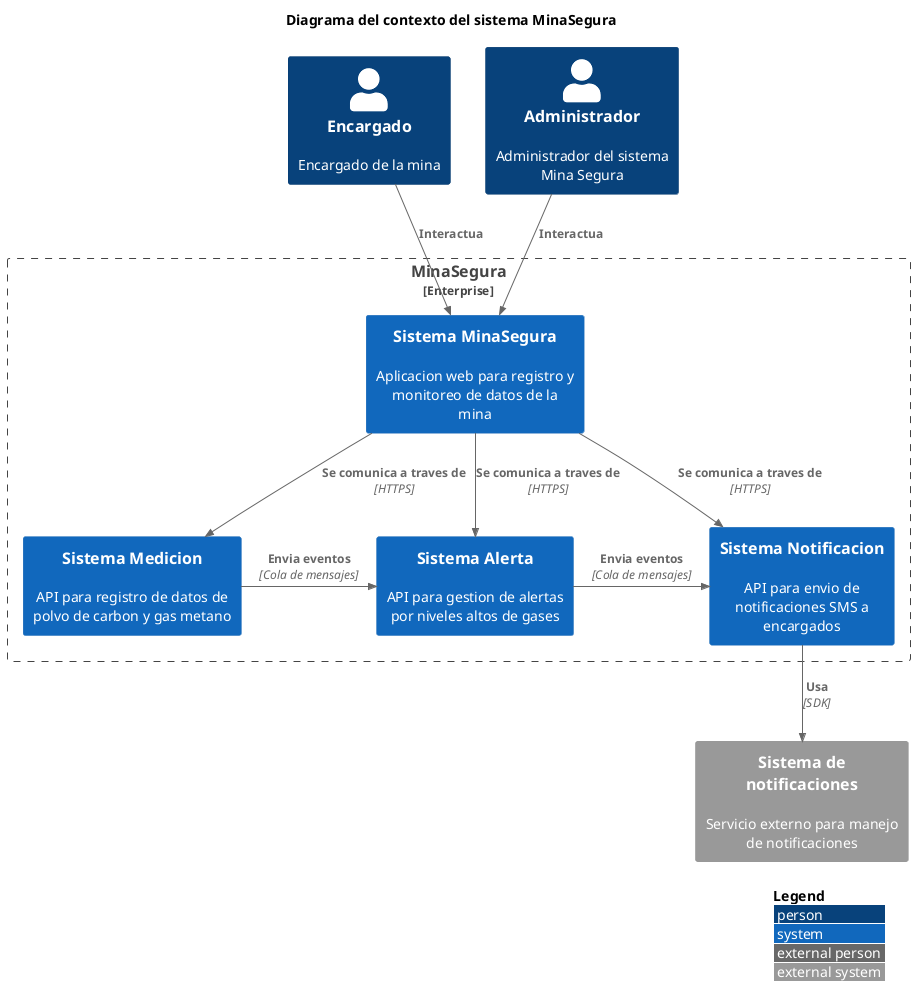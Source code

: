 @startuml minasegura_context
!include <C4/C4_Context>

LAYOUT_WITH_LEGEND()

title Diagrama del contexto del sistema MinaSegura

Person(encargado_mina, "Encargado", "Encargado de la mina")
Person(admin, "Administrador", "Administrador del sistema Mina Segura")

Enterprise_Boundary(c0, "MinaSegura") {

System(django_app, "Sistema MinaSegura", "Aplicacion web para registro y monitoreo de datos de la mina")
System(medicion_api, "Sistema Medicion", "API para registro de datos de polvo de carbon y gas metano")
System(alerta_api, "Sistema Alerta",  "API para gestion de alertas por niveles altos de gases")
System(notificacion_api, "Sistema Notificacion", "API para envio de notificaciones SMS a encargados")
}
System_Ext(notification, "Sistema de notificaciones", "Servicio externo para manejo de notificaciones")

Rel(encargado_mina, django_app, "Interactua")
Rel(admin, django_app, "Interactua")

Rel(django_app, medicion_api, "Se comunica a traves de", "HTTPS")
Rel(django_app, alerta_api, "Se comunica a traves de", "HTTPS")
Rel(django_app, notificacion_api, "Se comunica a traves de", "HTTPS")

Rel_R(medicion_api, alerta_api, "Envia eventos", "Cola de mensajes")
Rel_R(alerta_api, notificacion_api, "Envia eventos", "Cola de mensajes")
Rel(notificacion_api, notification, "Usa", "SDK")

@enduml
